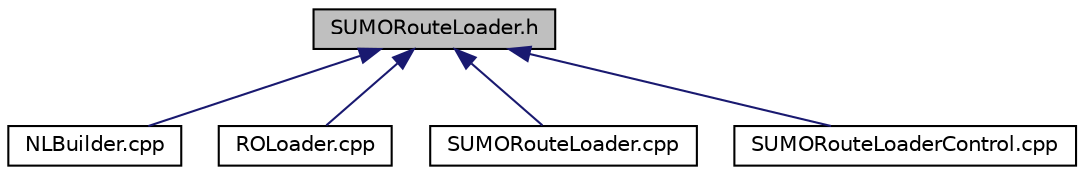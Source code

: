 digraph "SUMORouteLoader.h"
{
  edge [fontname="Helvetica",fontsize="10",labelfontname="Helvetica",labelfontsize="10"];
  node [fontname="Helvetica",fontsize="10",shape=record];
  Node7 [label="SUMORouteLoader.h",height=0.2,width=0.4,color="black", fillcolor="grey75", style="filled", fontcolor="black"];
  Node7 -> Node8 [dir="back",color="midnightblue",fontsize="10",style="solid",fontname="Helvetica"];
  Node8 [label="NLBuilder.cpp",height=0.2,width=0.4,color="black", fillcolor="white", style="filled",URL="$df/d38/_n_l_builder_8cpp.html"];
  Node7 -> Node9 [dir="back",color="midnightblue",fontsize="10",style="solid",fontname="Helvetica"];
  Node9 [label="ROLoader.cpp",height=0.2,width=0.4,color="black", fillcolor="white", style="filled",URL="$d9/d90/_r_o_loader_8cpp.html"];
  Node7 -> Node10 [dir="back",color="midnightblue",fontsize="10",style="solid",fontname="Helvetica"];
  Node10 [label="SUMORouteLoader.cpp",height=0.2,width=0.4,color="black", fillcolor="white", style="filled",URL="$dd/d92/_s_u_m_o_route_loader_8cpp.html"];
  Node7 -> Node11 [dir="back",color="midnightblue",fontsize="10",style="solid",fontname="Helvetica"];
  Node11 [label="SUMORouteLoaderControl.cpp",height=0.2,width=0.4,color="black", fillcolor="white", style="filled",URL="$dd/df3/_s_u_m_o_route_loader_control_8cpp.html"];
}
